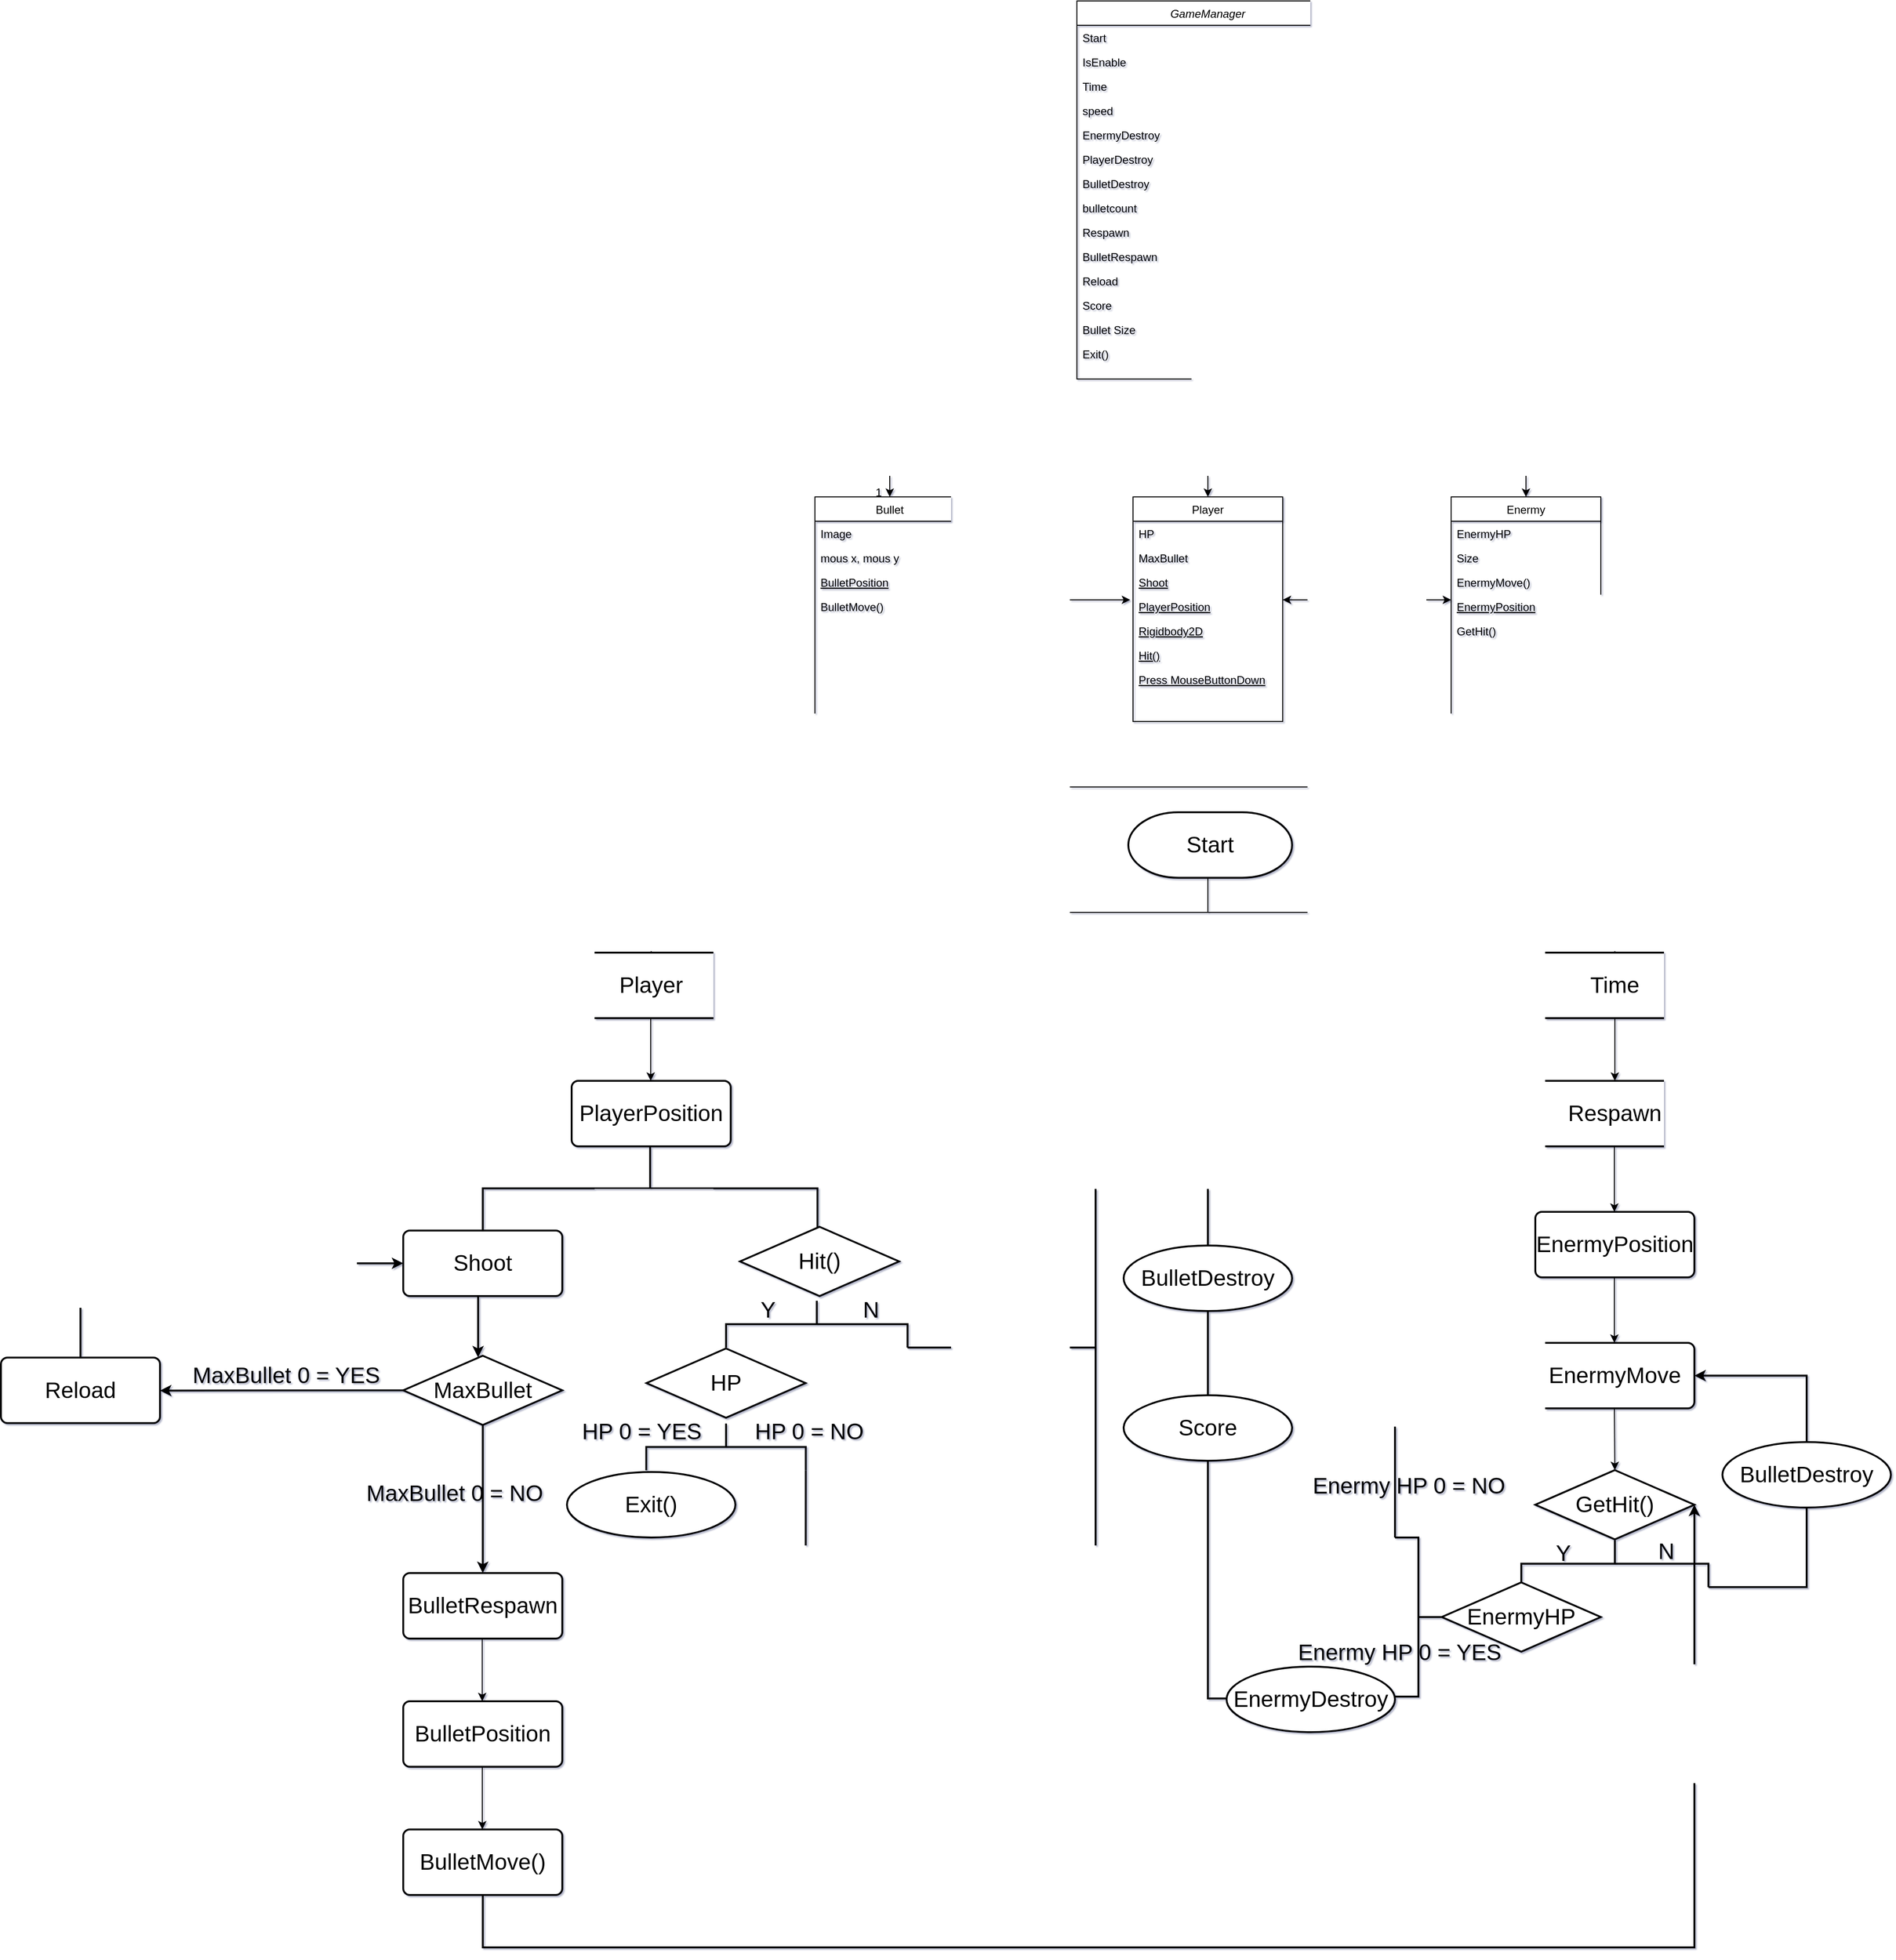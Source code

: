 <mxfile version="18.0.5" type="device"><diagram id="C5RBs43oDa-KdzZeNtuy" name="Page-1"><mxGraphModel dx="3455" dy="4185" grid="1" gridSize="10" guides="1" tooltips="1" connect="1" arrows="1" fold="1" page="1" pageScale="1" pageWidth="2339" pageHeight="3300" background="none" math="0" shadow="1"><root><mxCell id="WIyWlLk6GJQsqaUBKTNV-0"/><mxCell id="WIyWlLk6GJQsqaUBKTNV-1" parent="WIyWlLk6GJQsqaUBKTNV-0"/><mxCell id="zkfFHV4jXpPFQw0GAbJ--0" value="GameManager" style="swimlane;fontStyle=2;align=center;verticalAlign=top;childLayout=stackLayout;horizontal=1;startSize=26;horizontalStack=0;resizeParent=1;resizeLast=0;collapsible=1;marginBottom=0;rounded=0;shadow=0;strokeWidth=1;" parent="WIyWlLk6GJQsqaUBKTNV-1" vertex="1"><mxGeometry x="-1029" y="-3280" width="280" height="404" as="geometry"><mxRectangle x="230" y="140" width="160" height="26" as="alternateBounds"/></mxGeometry></mxCell><mxCell id="WTJZSJ4zbnIBKV8yFXsc-8" value="Start" style="text;align=left;verticalAlign=top;spacingLeft=4;spacingRight=4;overflow=hidden;rotatable=0;points=[[0,0.5],[1,0.5]];portConstraint=eastwest;rounded=0;shadow=0;html=0;" vertex="1" parent="zkfFHV4jXpPFQw0GAbJ--0"><mxGeometry y="26" width="280" height="26" as="geometry"/></mxCell><mxCell id="zkfFHV4jXpPFQw0GAbJ--1" value="IsEnable" style="text;align=left;verticalAlign=top;spacingLeft=4;spacingRight=4;overflow=hidden;rotatable=0;points=[[0,0.5],[1,0.5]];portConstraint=eastwest;" parent="zkfFHV4jXpPFQw0GAbJ--0" vertex="1"><mxGeometry y="52" width="280" height="26" as="geometry"/></mxCell><mxCell id="WTJZSJ4zbnIBKV8yFXsc-6" value="Time" style="text;align=left;verticalAlign=top;spacingLeft=4;spacingRight=4;overflow=hidden;rotatable=0;points=[[0,0.5],[1,0.5]];portConstraint=eastwest;rounded=0;shadow=0;html=0;" vertex="1" parent="zkfFHV4jXpPFQw0GAbJ--0"><mxGeometry y="78" width="280" height="26" as="geometry"/></mxCell><mxCell id="WTJZSJ4zbnIBKV8yFXsc-3" value="speed" style="text;align=left;verticalAlign=top;spacingLeft=4;spacingRight=4;overflow=hidden;rotatable=0;points=[[0,0.5],[1,0.5]];portConstraint=eastwest;rounded=0;shadow=0;html=0;" vertex="1" parent="zkfFHV4jXpPFQw0GAbJ--0"><mxGeometry y="104" width="280" height="26" as="geometry"/></mxCell><mxCell id="zkfFHV4jXpPFQw0GAbJ--3" value="EnermyDestroy" style="text;align=left;verticalAlign=top;spacingLeft=4;spacingRight=4;overflow=hidden;rotatable=0;points=[[0,0.5],[1,0.5]];portConstraint=eastwest;rounded=0;shadow=0;html=0;" parent="zkfFHV4jXpPFQw0GAbJ--0" vertex="1"><mxGeometry y="130" width="280" height="26" as="geometry"/></mxCell><mxCell id="WTJZSJ4zbnIBKV8yFXsc-1" value="PlayerDestroy" style="text;align=left;verticalAlign=top;spacingLeft=4;spacingRight=4;overflow=hidden;rotatable=0;points=[[0,0.5],[1,0.5]];portConstraint=eastwest;rounded=0;shadow=0;html=0;" vertex="1" parent="zkfFHV4jXpPFQw0GAbJ--0"><mxGeometry y="156" width="280" height="26" as="geometry"/></mxCell><mxCell id="zkfFHV4jXpPFQw0GAbJ--21" value="BulletDestroy" style="text;align=left;verticalAlign=top;spacingLeft=4;spacingRight=4;overflow=hidden;rotatable=0;points=[[0,0.5],[1,0.5]];portConstraint=eastwest;rounded=0;shadow=0;html=0;" parent="zkfFHV4jXpPFQw0GAbJ--0" vertex="1"><mxGeometry y="182" width="280" height="26" as="geometry"/></mxCell><mxCell id="WTJZSJ4zbnIBKV8yFXsc-2" value="bulletcount" style="text;align=left;verticalAlign=top;spacingLeft=4;spacingRight=4;overflow=hidden;rotatable=0;points=[[0,0.5],[1,0.5]];portConstraint=eastwest;rounded=0;shadow=0;html=0;" vertex="1" parent="zkfFHV4jXpPFQw0GAbJ--0"><mxGeometry y="208" width="280" height="26" as="geometry"/></mxCell><mxCell id="zkfFHV4jXpPFQw0GAbJ--2" value="Respawn" style="text;align=left;verticalAlign=top;spacingLeft=4;spacingRight=4;overflow=hidden;rotatable=0;points=[[0,0.5],[1,0.5]];portConstraint=eastwest;rounded=0;shadow=0;html=0;" parent="zkfFHV4jXpPFQw0GAbJ--0" vertex="1"><mxGeometry y="234" width="280" height="26" as="geometry"/></mxCell><mxCell id="WTJZSJ4zbnIBKV8yFXsc-99" value="BulletRespawn" style="text;align=left;verticalAlign=top;spacingLeft=4;spacingRight=4;overflow=hidden;rotatable=0;points=[[0,0.5],[1,0.5]];portConstraint=eastwest;rounded=0;shadow=0;html=0;" vertex="1" parent="zkfFHV4jXpPFQw0GAbJ--0"><mxGeometry y="260" width="280" height="26" as="geometry"/></mxCell><mxCell id="WTJZSJ4zbnIBKV8yFXsc-12" value="Reload" style="text;align=left;verticalAlign=top;spacingLeft=4;spacingRight=4;overflow=hidden;rotatable=0;points=[[0,0.5],[1,0.5]];portConstraint=eastwest;rounded=0;shadow=0;html=0;" vertex="1" parent="zkfFHV4jXpPFQw0GAbJ--0"><mxGeometry y="286" width="280" height="26" as="geometry"/></mxCell><mxCell id="WTJZSJ4zbnIBKV8yFXsc-7" value="Score" style="text;align=left;verticalAlign=top;spacingLeft=4;spacingRight=4;overflow=hidden;rotatable=0;points=[[0,0.5],[1,0.5]];portConstraint=eastwest;rounded=0;shadow=0;html=0;" vertex="1" parent="zkfFHV4jXpPFQw0GAbJ--0"><mxGeometry y="312" width="280" height="26" as="geometry"/></mxCell><mxCell id="WTJZSJ4zbnIBKV8yFXsc-24" value="Bullet Size" style="text;align=left;verticalAlign=top;spacingLeft=4;spacingRight=4;overflow=hidden;rotatable=0;points=[[0,0.5],[1,0.5]];portConstraint=eastwest;rounded=0;shadow=0;html=0;" vertex="1" parent="zkfFHV4jXpPFQw0GAbJ--0"><mxGeometry y="338" width="280" height="26" as="geometry"/></mxCell><mxCell id="WTJZSJ4zbnIBKV8yFXsc-9" value="Exit()" style="text;align=left;verticalAlign=top;spacingLeft=4;spacingRight=4;overflow=hidden;rotatable=0;points=[[0,0.5],[1,0.5]];portConstraint=eastwest;rounded=0;shadow=0;html=0;" vertex="1" parent="zkfFHV4jXpPFQw0GAbJ--0"><mxGeometry y="364" width="280" height="26" as="geometry"/></mxCell><mxCell id="zkfFHV4jXpPFQw0GAbJ--6" value="Player" style="swimlane;fontStyle=0;align=center;verticalAlign=top;childLayout=stackLayout;horizontal=1;startSize=26;horizontalStack=0;resizeParent=1;resizeLast=0;collapsible=1;marginBottom=0;rounded=0;shadow=0;strokeWidth=1;" parent="WIyWlLk6GJQsqaUBKTNV-1" vertex="1"><mxGeometry x="-969" y="-2750" width="160" height="240" as="geometry"><mxRectangle x="130" y="380" width="160" height="26" as="alternateBounds"/></mxGeometry></mxCell><mxCell id="zkfFHV4jXpPFQw0GAbJ--7" value="HP" style="text;align=left;verticalAlign=top;spacingLeft=4;spacingRight=4;overflow=hidden;rotatable=0;points=[[0,0.5],[1,0.5]];portConstraint=eastwest;" parent="zkfFHV4jXpPFQw0GAbJ--6" vertex="1"><mxGeometry y="26" width="160" height="26" as="geometry"/></mxCell><mxCell id="zkfFHV4jXpPFQw0GAbJ--8" value="MaxBullet" style="text;align=left;verticalAlign=top;spacingLeft=4;spacingRight=4;overflow=hidden;rotatable=0;points=[[0,0.5],[1,0.5]];portConstraint=eastwest;rounded=0;shadow=0;html=0;" parent="zkfFHV4jXpPFQw0GAbJ--6" vertex="1"><mxGeometry y="52" width="160" height="26" as="geometry"/></mxCell><mxCell id="zkfFHV4jXpPFQw0GAbJ--10" value="Shoot" style="text;align=left;verticalAlign=top;spacingLeft=4;spacingRight=4;overflow=hidden;rotatable=0;points=[[0,0.5],[1,0.5]];portConstraint=eastwest;fontStyle=4" parent="zkfFHV4jXpPFQw0GAbJ--6" vertex="1"><mxGeometry y="78" width="160" height="26" as="geometry"/></mxCell><mxCell id="WTJZSJ4zbnIBKV8yFXsc-20" value="PlayerPosition" style="text;align=left;verticalAlign=top;spacingLeft=4;spacingRight=4;overflow=hidden;rotatable=0;points=[[0,0.5],[1,0.5]];portConstraint=eastwest;fontStyle=4" vertex="1" parent="zkfFHV4jXpPFQw0GAbJ--6"><mxGeometry y="104" width="160" height="26" as="geometry"/></mxCell><mxCell id="sjfzxl6fsDfa8fkREooc-0" value="Rigidbody2D" style="text;align=left;verticalAlign=top;spacingLeft=4;spacingRight=4;overflow=hidden;rotatable=0;points=[[0,0.5],[1,0.5]];portConstraint=eastwest;fontStyle=4" parent="zkfFHV4jXpPFQw0GAbJ--6" vertex="1"><mxGeometry y="130" width="160" height="26" as="geometry"/></mxCell><mxCell id="sjfzxl6fsDfa8fkREooc-1" value="Hit()" style="text;align=left;verticalAlign=top;spacingLeft=4;spacingRight=4;overflow=hidden;rotatable=0;points=[[0,0.5],[1,0.5]];portConstraint=eastwest;fontStyle=4" parent="zkfFHV4jXpPFQw0GAbJ--6" vertex="1"><mxGeometry y="156" width="160" height="26" as="geometry"/></mxCell><mxCell id="WTJZSJ4zbnIBKV8yFXsc-11" value="Press MouseButtonDown" style="text;align=left;verticalAlign=top;spacingLeft=4;spacingRight=4;overflow=hidden;rotatable=0;points=[[0,0.5],[1,0.5]];portConstraint=eastwest;fontStyle=4" vertex="1" parent="zkfFHV4jXpPFQw0GAbJ--6"><mxGeometry y="182" width="160" height="26" as="geometry"/></mxCell><mxCell id="zkfFHV4jXpPFQw0GAbJ--12" value="" style="endArrow=block;endSize=10;endFill=0;shadow=0;strokeWidth=1;rounded=0;edgeStyle=elbowEdgeStyle;elbow=vertical;startArrow=classic;startFill=1;" parent="WIyWlLk6GJQsqaUBKTNV-1" source="zkfFHV4jXpPFQw0GAbJ--6" target="zkfFHV4jXpPFQw0GAbJ--0" edge="1"><mxGeometry width="160" relative="1" as="geometry"><mxPoint x="-989" y="-3037" as="sourcePoint"/><mxPoint x="-989" y="-3037" as="targetPoint"/></mxGeometry></mxCell><mxCell id="zkfFHV4jXpPFQw0GAbJ--13" value="Enermy" style="swimlane;fontStyle=0;align=center;verticalAlign=top;childLayout=stackLayout;horizontal=1;startSize=26;horizontalStack=0;resizeParent=1;resizeLast=0;collapsible=1;marginBottom=0;rounded=0;shadow=0;strokeWidth=1;" parent="WIyWlLk6GJQsqaUBKTNV-1" vertex="1"><mxGeometry x="-629" y="-2750" width="160" height="240" as="geometry"><mxRectangle x="340" y="380" width="170" height="26" as="alternateBounds"/></mxGeometry></mxCell><mxCell id="WTJZSJ4zbnIBKV8yFXsc-26" value="EnermyHP" style="text;align=left;verticalAlign=top;spacingLeft=4;spacingRight=4;overflow=hidden;rotatable=0;points=[[0,0.5],[1,0.5]];portConstraint=eastwest;" vertex="1" parent="zkfFHV4jXpPFQw0GAbJ--13"><mxGeometry y="26" width="160" height="26" as="geometry"/></mxCell><mxCell id="zkfFHV4jXpPFQw0GAbJ--14" value="Size" style="text;align=left;verticalAlign=top;spacingLeft=4;spacingRight=4;overflow=hidden;rotatable=0;points=[[0,0.5],[1,0.5]];portConstraint=eastwest;" parent="zkfFHV4jXpPFQw0GAbJ--13" vertex="1"><mxGeometry y="52" width="160" height="26" as="geometry"/></mxCell><mxCell id="WTJZSJ4zbnIBKV8yFXsc-4" value="EnermyMove()" style="text;align=left;verticalAlign=top;spacingLeft=4;spacingRight=4;overflow=hidden;rotatable=0;points=[[0,0.5],[1,0.5]];portConstraint=eastwest;" vertex="1" parent="zkfFHV4jXpPFQw0GAbJ--13"><mxGeometry y="78" width="160" height="26" as="geometry"/></mxCell><mxCell id="WTJZSJ4zbnIBKV8yFXsc-21" value="EnermyPosition" style="text;align=left;verticalAlign=top;spacingLeft=4;spacingRight=4;overflow=hidden;rotatable=0;points=[[0,0.5],[1,0.5]];portConstraint=eastwest;fontStyle=4" vertex="1" parent="zkfFHV4jXpPFQw0GAbJ--13"><mxGeometry y="104" width="160" height="26" as="geometry"/></mxCell><mxCell id="WTJZSJ4zbnIBKV8yFXsc-5" value="GetHit()" style="text;align=left;verticalAlign=top;spacingLeft=4;spacingRight=4;overflow=hidden;rotatable=0;points=[[0,0.5],[1,0.5]];portConstraint=eastwest;" vertex="1" parent="zkfFHV4jXpPFQw0GAbJ--13"><mxGeometry y="130" width="160" height="26" as="geometry"/></mxCell><mxCell id="zkfFHV4jXpPFQw0GAbJ--16" value="" style="endArrow=block;endSize=10;endFill=0;shadow=0;strokeWidth=1;rounded=0;edgeStyle=elbowEdgeStyle;elbow=vertical;startArrow=classic;startFill=1;" parent="WIyWlLk6GJQsqaUBKTNV-1" target="zkfFHV4jXpPFQw0GAbJ--0" edge="1"><mxGeometry width="160" relative="1" as="geometry"><mxPoint x="-549" y="-2750" as="sourcePoint"/><mxPoint x="-879" y="-2969" as="targetPoint"/></mxGeometry></mxCell><mxCell id="zkfFHV4jXpPFQw0GAbJ--17" value="Bullet" style="swimlane;fontStyle=0;align=center;verticalAlign=top;childLayout=stackLayout;horizontal=1;startSize=26;horizontalStack=0;resizeParent=1;resizeLast=0;collapsible=1;marginBottom=0;rounded=0;shadow=0;strokeWidth=1;" parent="WIyWlLk6GJQsqaUBKTNV-1" vertex="1"><mxGeometry x="-1309" y="-2750" width="160" height="240" as="geometry"><mxRectangle x="550" y="140" width="160" height="26" as="alternateBounds"/></mxGeometry></mxCell><mxCell id="WTJZSJ4zbnIBKV8yFXsc-10" value="Image" style="text;align=left;verticalAlign=top;spacingLeft=4;spacingRight=4;overflow=hidden;rotatable=0;points=[[0,0.5],[1,0.5]];portConstraint=eastwest;rounded=0;shadow=0;html=0;" vertex="1" parent="zkfFHV4jXpPFQw0GAbJ--17"><mxGeometry y="26" width="160" height="26" as="geometry"/></mxCell><mxCell id="zkfFHV4jXpPFQw0GAbJ--19" value="mous x, mous y" style="text;align=left;verticalAlign=top;spacingLeft=4;spacingRight=4;overflow=hidden;rotatable=0;points=[[0,0.5],[1,0.5]];portConstraint=eastwest;rounded=0;shadow=0;html=0;" parent="zkfFHV4jXpPFQw0GAbJ--17" vertex="1"><mxGeometry y="52" width="160" height="26" as="geometry"/></mxCell><mxCell id="WTJZSJ4zbnIBKV8yFXsc-22" value="BulletPosition" style="text;align=left;verticalAlign=top;spacingLeft=4;spacingRight=4;overflow=hidden;rotatable=0;points=[[0,0.5],[1,0.5]];portConstraint=eastwest;fontStyle=4" vertex="1" parent="zkfFHV4jXpPFQw0GAbJ--17"><mxGeometry y="78" width="160" height="26" as="geometry"/></mxCell><mxCell id="zkfFHV4jXpPFQw0GAbJ--22" value="BulletMove()" style="text;align=left;verticalAlign=top;spacingLeft=4;spacingRight=4;overflow=hidden;rotatable=0;points=[[0,0.5],[1,0.5]];portConstraint=eastwest;rounded=0;shadow=0;html=0;" parent="zkfFHV4jXpPFQw0GAbJ--17" vertex="1"><mxGeometry y="104" width="160" height="26" as="geometry"/></mxCell><mxCell id="zkfFHV4jXpPFQw0GAbJ--26" value="" style="endArrow=classic;shadow=0;strokeWidth=1;rounded=0;endFill=1;edgeStyle=elbowEdgeStyle;elbow=vertical;" parent="WIyWlLk6GJQsqaUBKTNV-1" source="zkfFHV4jXpPFQw0GAbJ--0" target="zkfFHV4jXpPFQw0GAbJ--17" edge="1"><mxGeometry x="0.5" y="41" relative="1" as="geometry"><mxPoint x="-809" y="-3048" as="sourcePoint"/><mxPoint x="-649" y="-3048" as="targetPoint"/><mxPoint x="-40" y="32" as="offset"/></mxGeometry></mxCell><mxCell id="zkfFHV4jXpPFQw0GAbJ--28" value="1" style="resizable=0;align=right;verticalAlign=bottom;labelBackgroundColor=none;fontSize=12;" parent="zkfFHV4jXpPFQw0GAbJ--26" connectable="0" vertex="1"><mxGeometry x="1" relative="1" as="geometry"><mxPoint x="-7" y="4" as="offset"/></mxGeometry></mxCell><mxCell id="WTJZSJ4zbnIBKV8yFXsc-15" value="" style="endArrow=classic;startArrow=classic;html=1;rounded=0;entryX=-0.019;entryY=0.231;entryDx=0;entryDy=0;entryPerimeter=0;" edge="1" parent="WIyWlLk6GJQsqaUBKTNV-1" target="WTJZSJ4zbnIBKV8yFXsc-20"><mxGeometry width="50" height="50" relative="1" as="geometry"><mxPoint x="-1149" y="-2640" as="sourcePoint"/><mxPoint x="-1099" y="-2690" as="targetPoint"/><Array as="points"><mxPoint x="-1049" y="-2640"/></Array></mxGeometry></mxCell><mxCell id="WTJZSJ4zbnIBKV8yFXsc-16" value="" style="endArrow=classic;html=1;rounded=0;" edge="1" parent="WIyWlLk6GJQsqaUBKTNV-1"><mxGeometry width="50" height="50" relative="1" as="geometry"><mxPoint x="-1229" y="-2440" as="sourcePoint"/><mxPoint x="-1229" y="-2510" as="targetPoint"/></mxGeometry></mxCell><mxCell id="WTJZSJ4zbnIBKV8yFXsc-17" value="" style="endArrow=none;html=1;rounded=0;" edge="1" parent="WIyWlLk6GJQsqaUBKTNV-1"><mxGeometry width="50" height="50" relative="1" as="geometry"><mxPoint x="-1229" y="-2440" as="sourcePoint"/><mxPoint x="-549" y="-2440" as="targetPoint"/></mxGeometry></mxCell><mxCell id="WTJZSJ4zbnIBKV8yFXsc-18" value="" style="endArrow=classic;html=1;rounded=0;" edge="1" parent="WIyWlLk6GJQsqaUBKTNV-1"><mxGeometry width="50" height="50" relative="1" as="geometry"><mxPoint x="-549" y="-2440" as="sourcePoint"/><mxPoint x="-549" y="-2510" as="targetPoint"/></mxGeometry></mxCell><mxCell id="WTJZSJ4zbnIBKV8yFXsc-19" value="" style="endArrow=classic;startArrow=classic;html=1;rounded=0;" edge="1" parent="WIyWlLk6GJQsqaUBKTNV-1"><mxGeometry width="50" height="50" relative="1" as="geometry"><mxPoint x="-809" y="-2640" as="sourcePoint"/><mxPoint x="-629" y="-2640" as="targetPoint"/></mxGeometry></mxCell><mxCell id="WTJZSJ4zbnIBKV8yFXsc-28" value="&lt;font style=&quot;font-size: 24px;&quot;&gt;Start&lt;/font&gt;" style="strokeWidth=2;html=1;shape=mxgraph.flowchart.terminator;whiteSpace=wrap;" vertex="1" parent="WIyWlLk6GJQsqaUBKTNV-1"><mxGeometry x="-974" y="-2413" width="175" height="70" as="geometry"/></mxCell><mxCell id="WTJZSJ4zbnIBKV8yFXsc-30" value="" style="endArrow=none;html=1;rounded=0;fontSize=24;" edge="1" parent="WIyWlLk6GJQsqaUBKTNV-1"><mxGeometry width="50" height="50" relative="1" as="geometry"><mxPoint x="-889" y="-2306" as="sourcePoint"/><mxPoint x="-889" y="-2343" as="targetPoint"/></mxGeometry></mxCell><mxCell id="WTJZSJ4zbnIBKV8yFXsc-37" value="" style="endArrow=classic;html=1;rounded=0;fontSize=24;startArrow=none;exitX=0.5;exitY=1;exitDx=0;exitDy=0;" edge="1" parent="WIyWlLk6GJQsqaUBKTNV-1" source="WTJZSJ4zbnIBKV8yFXsc-42"><mxGeometry width="50" height="50" relative="1" as="geometry"><mxPoint x="-259" y="-2156" as="sourcePoint"/><mxPoint x="-454" y="-2126" as="targetPoint"/></mxGeometry></mxCell><mxCell id="WTJZSJ4zbnIBKV8yFXsc-42" value="Time" style="rounded=1;whiteSpace=wrap;html=1;absoluteArcSize=1;arcSize=14;strokeWidth=2;fontSize=24;" vertex="1" parent="WIyWlLk6GJQsqaUBKTNV-1"><mxGeometry x="-539" y="-2263" width="170" height="70" as="geometry"/></mxCell><mxCell id="WTJZSJ4zbnIBKV8yFXsc-45" value="" style="endArrow=classic;html=1;rounded=0;fontSize=24;entryX=0.5;entryY=0;entryDx=0;entryDy=0;" edge="1" parent="WIyWlLk6GJQsqaUBKTNV-1" target="WTJZSJ4zbnIBKV8yFXsc-42"><mxGeometry width="50" height="50" relative="1" as="geometry"><mxPoint x="-889" y="-2306" as="sourcePoint"/><mxPoint x="-639" y="-2356" as="targetPoint"/><Array as="points"><mxPoint x="-454" y="-2306"/></Array></mxGeometry></mxCell><mxCell id="WTJZSJ4zbnIBKV8yFXsc-46" value="" style="endArrow=classic;html=1;rounded=0;fontSize=24;entryX=0.5;entryY=0;entryDx=0;entryDy=0;" edge="1" parent="WIyWlLk6GJQsqaUBKTNV-1" target="WTJZSJ4zbnIBKV8yFXsc-47"><mxGeometry width="50" height="50" relative="1" as="geometry"><mxPoint x="-889" y="-2306" as="sourcePoint"/><mxPoint x="-1486.5" y="-2263" as="targetPoint"/><Array as="points"><mxPoint x="-1484" y="-2306"/></Array></mxGeometry></mxCell><mxCell id="WTJZSJ4zbnIBKV8yFXsc-47" value="Player" style="rounded=1;whiteSpace=wrap;html=1;absoluteArcSize=1;arcSize=14;strokeWidth=2;fontSize=24;" vertex="1" parent="WIyWlLk6GJQsqaUBKTNV-1"><mxGeometry x="-1569" y="-2263" width="170" height="70" as="geometry"/></mxCell><mxCell id="WTJZSJ4zbnIBKV8yFXsc-55" value="Respawn" style="rounded=1;whiteSpace=wrap;html=1;absoluteArcSize=1;arcSize=14;strokeWidth=2;fontSize=24;" vertex="1" parent="WIyWlLk6GJQsqaUBKTNV-1"><mxGeometry x="-539" y="-2126" width="170" height="70" as="geometry"/></mxCell><mxCell id="WTJZSJ4zbnIBKV8yFXsc-56" value="" style="endArrow=classic;html=1;rounded=0;fontSize=24;" edge="1" parent="WIyWlLk6GJQsqaUBKTNV-1"><mxGeometry width="50" height="50" relative="1" as="geometry"><mxPoint x="-454.5" y="-2056" as="sourcePoint"/><mxPoint x="-454.5" y="-1986" as="targetPoint"/></mxGeometry></mxCell><mxCell id="WTJZSJ4zbnIBKV8yFXsc-57" value="EnermyPosition" style="rounded=1;whiteSpace=wrap;html=1;absoluteArcSize=1;arcSize=14;strokeWidth=2;fontSize=24;" vertex="1" parent="WIyWlLk6GJQsqaUBKTNV-1"><mxGeometry x="-539" y="-1986" width="170" height="70" as="geometry"/></mxCell><mxCell id="WTJZSJ4zbnIBKV8yFXsc-59" value="" style="endArrow=classic;html=1;rounded=0;fontSize=24;" edge="1" parent="WIyWlLk6GJQsqaUBKTNV-1"><mxGeometry width="50" height="50" relative="1" as="geometry"><mxPoint x="-454.5" y="-1916" as="sourcePoint"/><mxPoint x="-454.5" y="-1846" as="targetPoint"/></mxGeometry></mxCell><mxCell id="WTJZSJ4zbnIBKV8yFXsc-60" value="EnermyMove" style="rounded=1;whiteSpace=wrap;html=1;absoluteArcSize=1;arcSize=14;strokeWidth=2;fontSize=24;" vertex="1" parent="WIyWlLk6GJQsqaUBKTNV-1"><mxGeometry x="-539" y="-1846" width="170" height="70" as="geometry"/></mxCell><mxCell id="WTJZSJ4zbnIBKV8yFXsc-61" value="" style="strokeWidth=2;html=1;shape=mxgraph.flowchart.annotation_2;align=left;labelPosition=right;pointerEvents=1;fontSize=24;rotation=90;" vertex="1" parent="WIyWlLk6GJQsqaUBKTNV-1"><mxGeometry x="-479" y="-1710" width="50" height="200" as="geometry"/></mxCell><mxCell id="WTJZSJ4zbnIBKV8yFXsc-63" value="" style="endArrow=classic;html=1;rounded=0;fontSize=24;entryX=0.5;entryY=0;entryDx=0;entryDy=0;entryPerimeter=0;" edge="1" parent="WIyWlLk6GJQsqaUBKTNV-1" target="WTJZSJ4zbnIBKV8yFXsc-68"><mxGeometry width="50" height="50" relative="1" as="geometry"><mxPoint x="-454.5" y="-1776" as="sourcePoint"/><mxPoint x="-454" y="-1720" as="targetPoint"/></mxGeometry></mxCell><mxCell id="WTJZSJ4zbnIBKV8yFXsc-65" value="Y" style="text;html=1;strokeColor=none;fillColor=none;align=center;verticalAlign=middle;whiteSpace=wrap;rounded=0;fontSize=24;" vertex="1" parent="WIyWlLk6GJQsqaUBKTNV-1"><mxGeometry x="-539" y="-1636" width="60" height="30" as="geometry"/></mxCell><mxCell id="WTJZSJ4zbnIBKV8yFXsc-66" value="N" style="text;html=1;strokeColor=none;fillColor=none;align=center;verticalAlign=middle;whiteSpace=wrap;rounded=0;fontSize=24;" vertex="1" parent="WIyWlLk6GJQsqaUBKTNV-1"><mxGeometry x="-429" y="-1638" width="60" height="30" as="geometry"/></mxCell><mxCell id="WTJZSJ4zbnIBKV8yFXsc-68" value="GetHit()" style="strokeWidth=2;html=1;shape=mxgraph.flowchart.decision;whiteSpace=wrap;fontSize=24;" vertex="1" parent="WIyWlLk6GJQsqaUBKTNV-1"><mxGeometry x="-539" y="-1710" width="170" height="74" as="geometry"/></mxCell><mxCell id="WTJZSJ4zbnIBKV8yFXsc-76" value="EnermyHP" style="strokeWidth=2;html=1;shape=mxgraph.flowchart.decision;whiteSpace=wrap;fontSize=24;" vertex="1" parent="WIyWlLk6GJQsqaUBKTNV-1"><mxGeometry x="-639" y="-1590" width="170" height="74" as="geometry"/></mxCell><mxCell id="WTJZSJ4zbnIBKV8yFXsc-77" value="" style="strokeWidth=2;html=1;shape=mxgraph.flowchart.annotation_2;align=left;labelPosition=right;pointerEvents=1;fontSize=24;rotation=-180;" vertex="1" parent="WIyWlLk6GJQsqaUBKTNV-1"><mxGeometry x="-689" y="-1638" width="50" height="170" as="geometry"/></mxCell><mxCell id="WTJZSJ4zbnIBKV8yFXsc-81" value="EnermyDestroy" style="strokeWidth=2;html=1;shape=mxgraph.flowchart.start_2;whiteSpace=wrap;fontSize=24;" vertex="1" parent="WIyWlLk6GJQsqaUBKTNV-1"><mxGeometry x="-869" y="-1500" width="180" height="70" as="geometry"/></mxCell><mxCell id="WTJZSJ4zbnIBKV8yFXsc-82" value="Enermy HP 0 = YES" style="text;html=1;strokeColor=none;fillColor=none;align=center;verticalAlign=middle;whiteSpace=wrap;rounded=0;fontSize=24;" vertex="1" parent="WIyWlLk6GJQsqaUBKTNV-1"><mxGeometry x="-809" y="-1530" width="250" height="30" as="geometry"/></mxCell><mxCell id="WTJZSJ4zbnIBKV8yFXsc-84" value="" style="endArrow=classic;html=1;rounded=0;fontSize=24;entryX=0;entryY=0.5;entryDx=0;entryDy=0;strokeWidth=2;" edge="1" parent="WIyWlLk6GJQsqaUBKTNV-1" target="WTJZSJ4zbnIBKV8yFXsc-60"><mxGeometry width="50" height="50" relative="1" as="geometry"><mxPoint x="-689" y="-1638" as="sourcePoint"/><mxPoint x="-639" y="-1688" as="targetPoint"/><Array as="points"><mxPoint x="-689" y="-1811"/></Array></mxGeometry></mxCell><mxCell id="WTJZSJ4zbnIBKV8yFXsc-85" value="" style="endArrow=classic;html=1;rounded=0;fontSize=24;strokeWidth=2;exitX=1;exitY=0;exitDx=0;exitDy=0;exitPerimeter=0;entryX=1;entryY=0.5;entryDx=0;entryDy=0;" edge="1" parent="WIyWlLk6GJQsqaUBKTNV-1" source="WTJZSJ4zbnIBKV8yFXsc-61" target="WTJZSJ4zbnIBKV8yFXsc-60"><mxGeometry width="50" height="50" relative="1" as="geometry"><mxPoint x="-349" y="-1590" as="sourcePoint"/><mxPoint x="-309" y="-1635" as="targetPoint"/><Array as="points"><mxPoint x="-249" y="-1585"/><mxPoint x="-249" y="-1811"/></Array></mxGeometry></mxCell><mxCell id="WTJZSJ4zbnIBKV8yFXsc-86" value="" style="endArrow=classic;html=1;rounded=0;fontSize=24;strokeWidth=2;entryX=0;entryY=0.5;entryDx=0;entryDy=0;" edge="1" parent="WIyWlLk6GJQsqaUBKTNV-1" target="WTJZSJ4zbnIBKV8yFXsc-55"><mxGeometry width="50" height="50" relative="1" as="geometry"><mxPoint x="-869" y="-1466" as="sourcePoint"/><mxPoint x="-819" y="-1516" as="targetPoint"/><Array as="points"><mxPoint x="-889" y="-1466"/><mxPoint x="-889" y="-2090"/></Array></mxGeometry></mxCell><mxCell id="WTJZSJ4zbnIBKV8yFXsc-89" value="" style="endArrow=classic;html=1;rounded=0;fontSize=24;startArrow=none;exitX=0.5;exitY=1;exitDx=0;exitDy=0;" edge="1" parent="WIyWlLk6GJQsqaUBKTNV-1"><mxGeometry width="50" height="50" relative="1" as="geometry"><mxPoint x="-1484.5" y="-2193" as="sourcePoint"/><mxPoint x="-1484.5" y="-2126" as="targetPoint"/></mxGeometry></mxCell><mxCell id="WTJZSJ4zbnIBKV8yFXsc-90" value="PlayerPosition" style="rounded=1;whiteSpace=wrap;html=1;absoluteArcSize=1;arcSize=14;strokeWidth=2;fontSize=24;" vertex="1" parent="WIyWlLk6GJQsqaUBKTNV-1"><mxGeometry x="-1569" y="-2126" width="170" height="70" as="geometry"/></mxCell><mxCell id="WTJZSJ4zbnIBKV8yFXsc-92" value="" style="strokeWidth=2;html=1;shape=mxgraph.flowchart.annotation_2;align=left;labelPosition=right;pointerEvents=1;fontSize=24;rotation=90;" vertex="1" parent="WIyWlLk6GJQsqaUBKTNV-1"><mxGeometry x="-1530" y="-2190" width="89.75" height="357.75" as="geometry"/></mxCell><mxCell id="WTJZSJ4zbnIBKV8yFXsc-94" value="Hit()" style="strokeWidth=2;html=1;shape=mxgraph.flowchart.decision;whiteSpace=wrap;fontSize=24;" vertex="1" parent="WIyWlLk6GJQsqaUBKTNV-1"><mxGeometry x="-1389" y="-1970" width="170" height="74" as="geometry"/></mxCell><mxCell id="WTJZSJ4zbnIBKV8yFXsc-95" value="" style="endArrow=classic;html=1;rounded=0;sketch=0;fontSize=24;strokeWidth=2;exitX=0;exitY=0.5;exitDx=0;exitDy=0;exitPerimeter=0;" edge="1" parent="WIyWlLk6GJQsqaUBKTNV-1"><mxGeometry width="50" height="50" relative="1" as="geometry"><mxPoint x="-1609" y="-1923.5" as="sourcePoint"/><mxPoint x="-1669" y="-1830.5" as="targetPoint"/><Array as="points"><mxPoint x="-1669" y="-1923.5"/></Array></mxGeometry></mxCell><mxCell id="WTJZSJ4zbnIBKV8yFXsc-100" value="BulletRespawn" style="rounded=1;whiteSpace=wrap;html=1;absoluteArcSize=1;arcSize=14;strokeWidth=2;fontSize=24;" vertex="1" parent="WIyWlLk6GJQsqaUBKTNV-1"><mxGeometry x="-1749" y="-1600" width="170" height="70" as="geometry"/></mxCell><mxCell id="WTJZSJ4zbnIBKV8yFXsc-101" value="" style="endArrow=classic;html=1;rounded=0;fontSize=24;startArrow=none;exitX=0.5;exitY=1;exitDx=0;exitDy=0;" edge="1" parent="WIyWlLk6GJQsqaUBKTNV-1"><mxGeometry width="50" height="50" relative="1" as="geometry"><mxPoint x="-1664.59" y="-1530.0" as="sourcePoint"/><mxPoint x="-1664.59" y="-1463" as="targetPoint"/></mxGeometry></mxCell><mxCell id="WTJZSJ4zbnIBKV8yFXsc-102" value="BulletPosition" style="rounded=1;whiteSpace=wrap;html=1;absoluteArcSize=1;arcSize=14;strokeWidth=2;fontSize=24;" vertex="1" parent="WIyWlLk6GJQsqaUBKTNV-1"><mxGeometry x="-1749" y="-1463" width="170" height="70" as="geometry"/></mxCell><mxCell id="WTJZSJ4zbnIBKV8yFXsc-103" value="" style="endArrow=classic;html=1;rounded=0;fontSize=24;startArrow=none;exitX=0.5;exitY=1;exitDx=0;exitDy=0;" edge="1" parent="WIyWlLk6GJQsqaUBKTNV-1"><mxGeometry width="50" height="50" relative="1" as="geometry"><mxPoint x="-1664.5" y="-1393.0" as="sourcePoint"/><mxPoint x="-1664.5" y="-1326.0" as="targetPoint"/></mxGeometry></mxCell><mxCell id="WTJZSJ4zbnIBKV8yFXsc-104" value="BulletMove()" style="rounded=1;whiteSpace=wrap;html=1;absoluteArcSize=1;arcSize=14;strokeWidth=2;fontSize=24;" vertex="1" parent="WIyWlLk6GJQsqaUBKTNV-1"><mxGeometry x="-1749" y="-1326" width="170" height="70" as="geometry"/></mxCell><mxCell id="WTJZSJ4zbnIBKV8yFXsc-105" value="" style="endArrow=classic;html=1;rounded=0;sketch=0;fontSize=24;strokeWidth=2;entryX=1;entryY=0.5;entryDx=0;entryDy=0;entryPerimeter=0;exitX=0.5;exitY=1;exitDx=0;exitDy=0;" edge="1" parent="WIyWlLk6GJQsqaUBKTNV-1" source="WTJZSJ4zbnIBKV8yFXsc-104" target="WTJZSJ4zbnIBKV8yFXsc-68"><mxGeometry width="50" height="50" relative="1" as="geometry"><mxPoint x="-1809" y="-1265.5" as="sourcePoint"/><mxPoint x="-369" y="-1442.5" as="targetPoint"/><Array as="points"><mxPoint x="-1664" y="-1200"/><mxPoint x="-369" y="-1200"/></Array></mxGeometry></mxCell><mxCell id="WTJZSJ4zbnIBKV8yFXsc-106" value="BulletDestroy" style="strokeWidth=2;html=1;shape=mxgraph.flowchart.start_2;whiteSpace=wrap;fontSize=24;" vertex="1" parent="WIyWlLk6GJQsqaUBKTNV-1"><mxGeometry x="-979" y="-1950" width="180" height="70" as="geometry"/></mxCell><mxCell id="WTJZSJ4zbnIBKV8yFXsc-107" value="BulletDestroy" style="strokeWidth=2;html=1;shape=mxgraph.flowchart.start_2;whiteSpace=wrap;fontSize=24;" vertex="1" parent="WIyWlLk6GJQsqaUBKTNV-1"><mxGeometry x="-339" y="-1740" width="180" height="70" as="geometry"/></mxCell><mxCell id="WTJZSJ4zbnIBKV8yFXsc-108" value="Shoot" style="rounded=1;whiteSpace=wrap;html=1;absoluteArcSize=1;arcSize=14;strokeWidth=2;fontSize=24;" vertex="1" parent="WIyWlLk6GJQsqaUBKTNV-1"><mxGeometry x="-1749" y="-1966" width="170" height="70" as="geometry"/></mxCell><mxCell id="WTJZSJ4zbnIBKV8yFXsc-109" value="" style="strokeWidth=2;html=1;shape=mxgraph.flowchart.annotation_2;align=left;labelPosition=right;pointerEvents=1;fontSize=24;rotation=90;" vertex="1" parent="WIyWlLk6GJQsqaUBKTNV-1"><mxGeometry x="-1332" y="-1963" width="50" height="194" as="geometry"/></mxCell><mxCell id="WTJZSJ4zbnIBKV8yFXsc-110" value="HP" style="strokeWidth=2;html=1;shape=mxgraph.flowchart.decision;whiteSpace=wrap;fontSize=24;" vertex="1" parent="WIyWlLk6GJQsqaUBKTNV-1"><mxGeometry x="-1489" y="-1840" width="170" height="74" as="geometry"/></mxCell><mxCell id="WTJZSJ4zbnIBKV8yFXsc-111" value="" style="strokeWidth=2;html=1;shape=mxgraph.flowchart.annotation_2;align=left;labelPosition=right;pointerEvents=1;fontSize=24;rotation=90;" vertex="1" parent="WIyWlLk6GJQsqaUBKTNV-1"><mxGeometry x="-1429" y="-1820" width="50" height="170.5" as="geometry"/></mxCell><mxCell id="WTJZSJ4zbnIBKV8yFXsc-112" value="HP 0 = YES" style="text;html=1;strokeColor=none;fillColor=none;align=center;verticalAlign=middle;whiteSpace=wrap;rounded=0;fontSize=24;" vertex="1" parent="WIyWlLk6GJQsqaUBKTNV-1"><mxGeometry x="-1619" y="-1766" width="250" height="30" as="geometry"/></mxCell><mxCell id="WTJZSJ4zbnIBKV8yFXsc-115" value="Exit()" style="strokeWidth=2;html=1;shape=mxgraph.flowchart.start_2;whiteSpace=wrap;fontSize=24;" vertex="1" parent="WIyWlLk6GJQsqaUBKTNV-1"><mxGeometry x="-1574" y="-1708" width="180" height="70" as="geometry"/></mxCell><mxCell id="WTJZSJ4zbnIBKV8yFXsc-116" value="" style="endArrow=classic;html=1;rounded=0;sketch=0;fontSize=24;strokeWidth=2;entryX=1;entryY=0.5;entryDx=0;entryDy=0;exitX=1;exitY=0;exitDx=0;exitDy=0;exitPerimeter=0;" edge="1" parent="WIyWlLk6GJQsqaUBKTNV-1" source="WTJZSJ4zbnIBKV8yFXsc-111" target="WTJZSJ4zbnIBKV8yFXsc-47"><mxGeometry width="50" height="50" relative="1" as="geometry"><mxPoint x="-1309" y="-1440" as="sourcePoint"/><mxPoint x="-1269" y="-1758" as="targetPoint"/><Array as="points"><mxPoint x="-1319" y="-1440"/><mxPoint x="-1009" y="-1440"/><mxPoint x="-1009" y="-2228"/></Array></mxGeometry></mxCell><mxCell id="WTJZSJ4zbnIBKV8yFXsc-117" value="Y" style="text;html=1;strokeColor=none;fillColor=none;align=center;verticalAlign=middle;whiteSpace=wrap;rounded=0;fontSize=24;" vertex="1" parent="WIyWlLk6GJQsqaUBKTNV-1"><mxGeometry x="-1389" y="-1896" width="60" height="30" as="geometry"/></mxCell><mxCell id="WTJZSJ4zbnIBKV8yFXsc-118" value="N" style="text;html=1;strokeColor=none;fillColor=none;align=center;verticalAlign=middle;whiteSpace=wrap;rounded=0;fontSize=24;" vertex="1" parent="WIyWlLk6GJQsqaUBKTNV-1"><mxGeometry x="-1279" y="-1896" width="60" height="30" as="geometry"/></mxCell><mxCell id="WTJZSJ4zbnIBKV8yFXsc-120" value="" style="endArrow=none;html=1;rounded=0;sketch=0;fontSize=24;strokeWidth=2;exitX=1;exitY=0;exitDx=0;exitDy=0;exitPerimeter=0;" edge="1" parent="WIyWlLk6GJQsqaUBKTNV-1" source="WTJZSJ4zbnIBKV8yFXsc-109"><mxGeometry width="50" height="50" relative="1" as="geometry"><mxPoint x="-1089" y="-1840" as="sourcePoint"/><mxPoint x="-1009" y="-1841" as="targetPoint"/></mxGeometry></mxCell><mxCell id="WTJZSJ4zbnIBKV8yFXsc-121" value="Score" style="strokeWidth=2;html=1;shape=mxgraph.flowchart.start_2;whiteSpace=wrap;fontSize=24;" vertex="1" parent="WIyWlLk6GJQsqaUBKTNV-1"><mxGeometry x="-979" y="-1790" width="180" height="70" as="geometry"/></mxCell><mxCell id="WTJZSJ4zbnIBKV8yFXsc-122" value="MaxBullet" style="strokeWidth=2;html=1;shape=mxgraph.flowchart.decision;whiteSpace=wrap;fontSize=24;" vertex="1" parent="WIyWlLk6GJQsqaUBKTNV-1"><mxGeometry x="-1749" y="-1832.25" width="170" height="74" as="geometry"/></mxCell><mxCell id="WTJZSJ4zbnIBKV8yFXsc-123" value="" style="endArrow=classic;html=1;rounded=0;sketch=0;fontSize=24;strokeWidth=2;exitX=0.5;exitY=1;exitDx=0;exitDy=0;exitPerimeter=0;" edge="1" parent="WIyWlLk6GJQsqaUBKTNV-1" source="WTJZSJ4zbnIBKV8yFXsc-122"><mxGeometry width="50" height="50" relative="1" as="geometry"><mxPoint x="-1679" y="-1719" as="sourcePoint"/><mxPoint x="-1664" y="-1600" as="targetPoint"/></mxGeometry></mxCell><mxCell id="WTJZSJ4zbnIBKV8yFXsc-125" value="MaxBullet 0 = NO" style="text;html=1;strokeColor=none;fillColor=none;align=center;verticalAlign=middle;whiteSpace=wrap;rounded=0;fontSize=24;" vertex="1" parent="WIyWlLk6GJQsqaUBKTNV-1"><mxGeometry x="-1819" y="-1700" width="250" height="30" as="geometry"/></mxCell><mxCell id="WTJZSJ4zbnIBKV8yFXsc-126" value="HP 0 = NO" style="text;html=1;strokeColor=none;fillColor=none;align=center;verticalAlign=middle;whiteSpace=wrap;rounded=0;fontSize=24;" vertex="1" parent="WIyWlLk6GJQsqaUBKTNV-1"><mxGeometry x="-1440.25" y="-1766" width="250" height="30" as="geometry"/></mxCell><mxCell id="WTJZSJ4zbnIBKV8yFXsc-127" value="Enermy HP 0 = NO" style="text;html=1;strokeColor=none;fillColor=none;align=center;verticalAlign=middle;whiteSpace=wrap;rounded=0;fontSize=24;" vertex="1" parent="WIyWlLk6GJQsqaUBKTNV-1"><mxGeometry x="-799" y="-1708" width="250" height="30" as="geometry"/></mxCell><mxCell id="WTJZSJ4zbnIBKV8yFXsc-128" value="" style="endArrow=classic;html=1;rounded=0;sketch=0;fontSize=24;strokeWidth=2;exitX=0;exitY=0.5;exitDx=0;exitDy=0;exitPerimeter=0;" edge="1" parent="WIyWlLk6GJQsqaUBKTNV-1" source="WTJZSJ4zbnIBKV8yFXsc-122"><mxGeometry width="50" height="50" relative="1" as="geometry"><mxPoint x="-1739" y="-1630" as="sourcePoint"/><mxPoint x="-2009" y="-1795" as="targetPoint"/></mxGeometry></mxCell><mxCell id="WTJZSJ4zbnIBKV8yFXsc-129" value="MaxBullet 0 = YES" style="text;html=1;strokeColor=none;fillColor=none;align=center;verticalAlign=middle;whiteSpace=wrap;rounded=0;fontSize=24;" vertex="1" parent="WIyWlLk6GJQsqaUBKTNV-1"><mxGeometry x="-1999" y="-1826" width="250" height="30" as="geometry"/></mxCell><mxCell id="WTJZSJ4zbnIBKV8yFXsc-130" value="Reload" style="rounded=1;whiteSpace=wrap;html=1;absoluteArcSize=1;arcSize=14;strokeWidth=2;fontSize=24;" vertex="1" parent="WIyWlLk6GJQsqaUBKTNV-1"><mxGeometry x="-2179" y="-1830.25" width="170" height="70" as="geometry"/></mxCell><mxCell id="WTJZSJ4zbnIBKV8yFXsc-131" value="" style="endArrow=classic;html=1;rounded=0;sketch=0;fontSize=24;strokeWidth=2;exitX=0.5;exitY=0;exitDx=0;exitDy=0;entryX=0;entryY=0.5;entryDx=0;entryDy=0;" edge="1" parent="WIyWlLk6GJQsqaUBKTNV-1" source="WTJZSJ4zbnIBKV8yFXsc-130" target="WTJZSJ4zbnIBKV8yFXsc-108"><mxGeometry width="50" height="50" relative="1" as="geometry"><mxPoint x="-1739" y="-1860" as="sourcePoint"/><mxPoint x="-1689" y="-1910" as="targetPoint"/><Array as="points"><mxPoint x="-2094" y="-1931"/></Array></mxGeometry></mxCell></root></mxGraphModel></diagram></mxfile>
